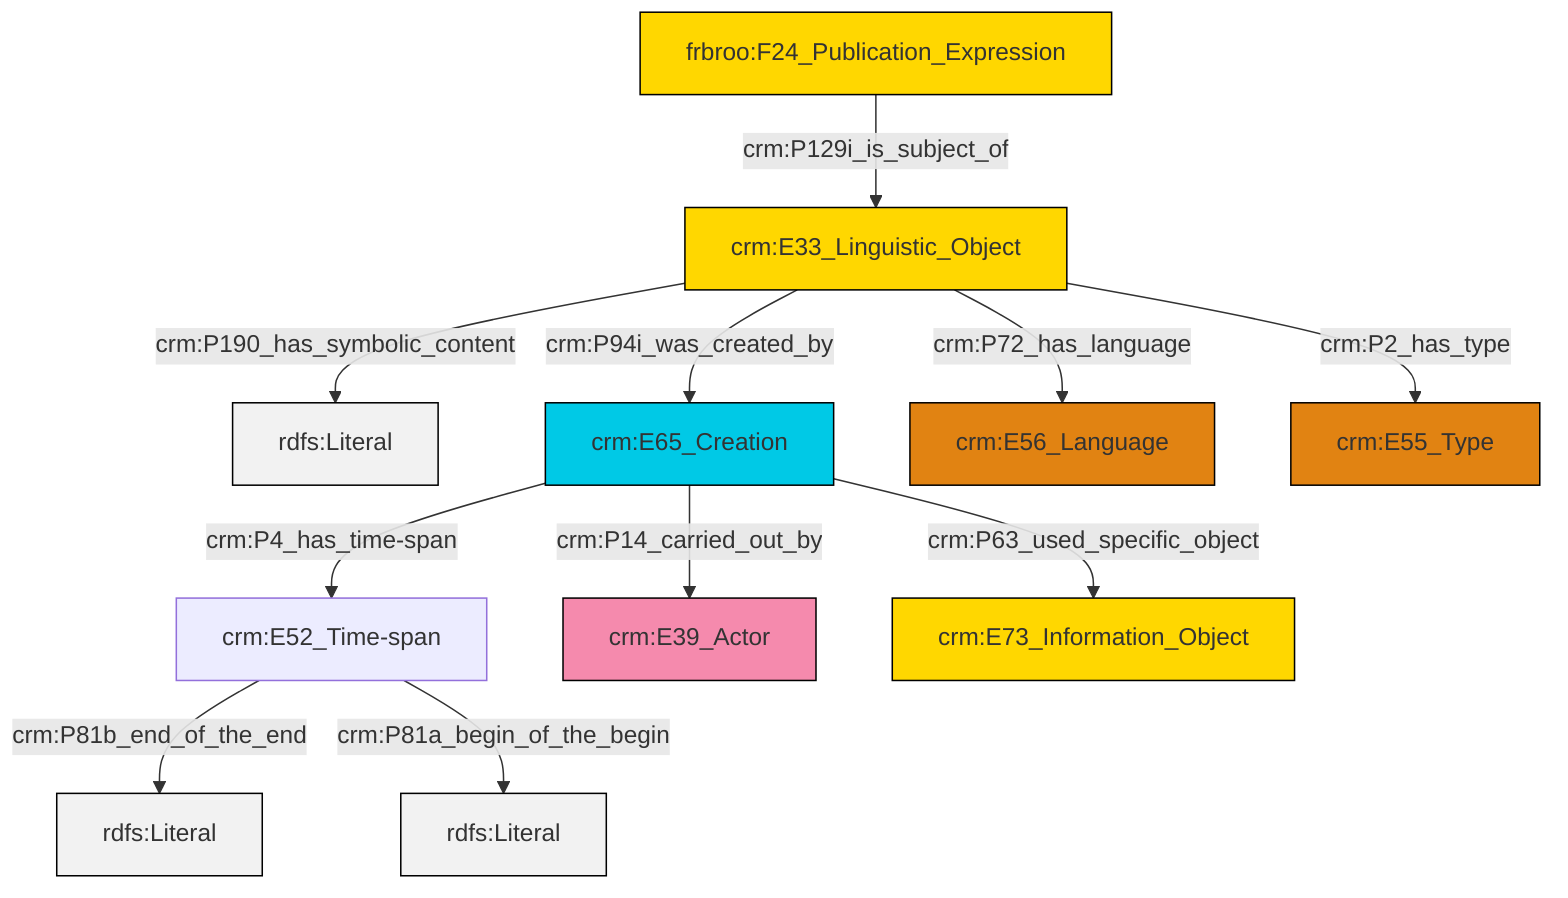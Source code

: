 graph TD
classDef Literal fill:#f2f2f2,stroke:#000000;
classDef CRM_Entity fill:#FFFFFF,stroke:#000000;
classDef Temporal_Entity fill:#00C9E6, stroke:#000000;
classDef Type fill:#E18312, stroke:#000000;
classDef Time-Span fill:#2C9C91, stroke:#000000;
classDef Appellation fill:#FFEB7F, stroke:#000000;
classDef Place fill:#008836, stroke:#000000;
classDef Persistent_Item fill:#B266B2, stroke:#000000;
classDef Conceptual_Object fill:#FFD700, stroke:#000000;
classDef Physical_Thing fill:#D2B48C, stroke:#000000;
classDef Actor fill:#f58aad, stroke:#000000;
classDef PC_Classes fill:#4ce600, stroke:#000000;
classDef Multi fill:#cccccc,stroke:#000000;

0["crm:E52_Time-span"]:::Default -->|crm:P81b_end_of_the_end| 1[rdfs:Literal]:::Literal
2["crm:E33_Linguistic_Object"]:::Conceptual_Object -->|crm:P190_has_symbolic_content| 3[rdfs:Literal]:::Literal
0["crm:E52_Time-span"]:::Default -->|crm:P81a_begin_of_the_begin| 8[rdfs:Literal]:::Literal
6["crm:E65_Creation"]:::Temporal_Entity -->|crm:P14_carried_out_by| 9["crm:E39_Actor"]:::Actor
6["crm:E65_Creation"]:::Temporal_Entity -->|crm:P4_has_time-span| 0["crm:E52_Time-span"]:::Default
2["crm:E33_Linguistic_Object"]:::Conceptual_Object -->|crm:P94i_was_created_by| 6["crm:E65_Creation"]:::Temporal_Entity
6["crm:E65_Creation"]:::Temporal_Entity -->|crm:P63_used_specific_object| 12["crm:E73_Information_Object"]:::Conceptual_Object
2["crm:E33_Linguistic_Object"]:::Conceptual_Object -->|crm:P2_has_type| 16["crm:E55_Type"]:::Type
2["crm:E33_Linguistic_Object"]:::Conceptual_Object -->|crm:P72_has_language| 13["crm:E56_Language"]:::Type
4["frbroo:F24_Publication_Expression"]:::Conceptual_Object -->|crm:P129i_is_subject_of| 2["crm:E33_Linguistic_Object"]:::Conceptual_Object